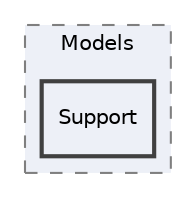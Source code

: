 digraph "Reaktoro/Models/Support"
{
 // INTERACTIVE_SVG=YES
 // LATEX_PDF_SIZE
  bgcolor="transparent";
  edge [fontname="Helvetica",fontsize="10",labelfontname="Helvetica",labelfontsize="10"];
  node [fontname="Helvetica",fontsize="10",shape=record];
  compound=true
  subgraph clusterdir_b262c4b69f57fe79a08985848a5dbb2f {
    graph [ bgcolor="#edf0f7", pencolor="grey50", style="filled,dashed,", label="Models", fontname="Helvetica", fontsize="10", URL="dir_b262c4b69f57fe79a08985848a5dbb2f.html"]
  dir_1ada6df08af5f8c306d7ce9f4d7d4415 [shape=box, label="Support", style="filled,bold,", fillcolor="#edf0f7", color="grey25", URL="dir_1ada6df08af5f8c306d7ce9f4d7d4415.html"];
  }
}
